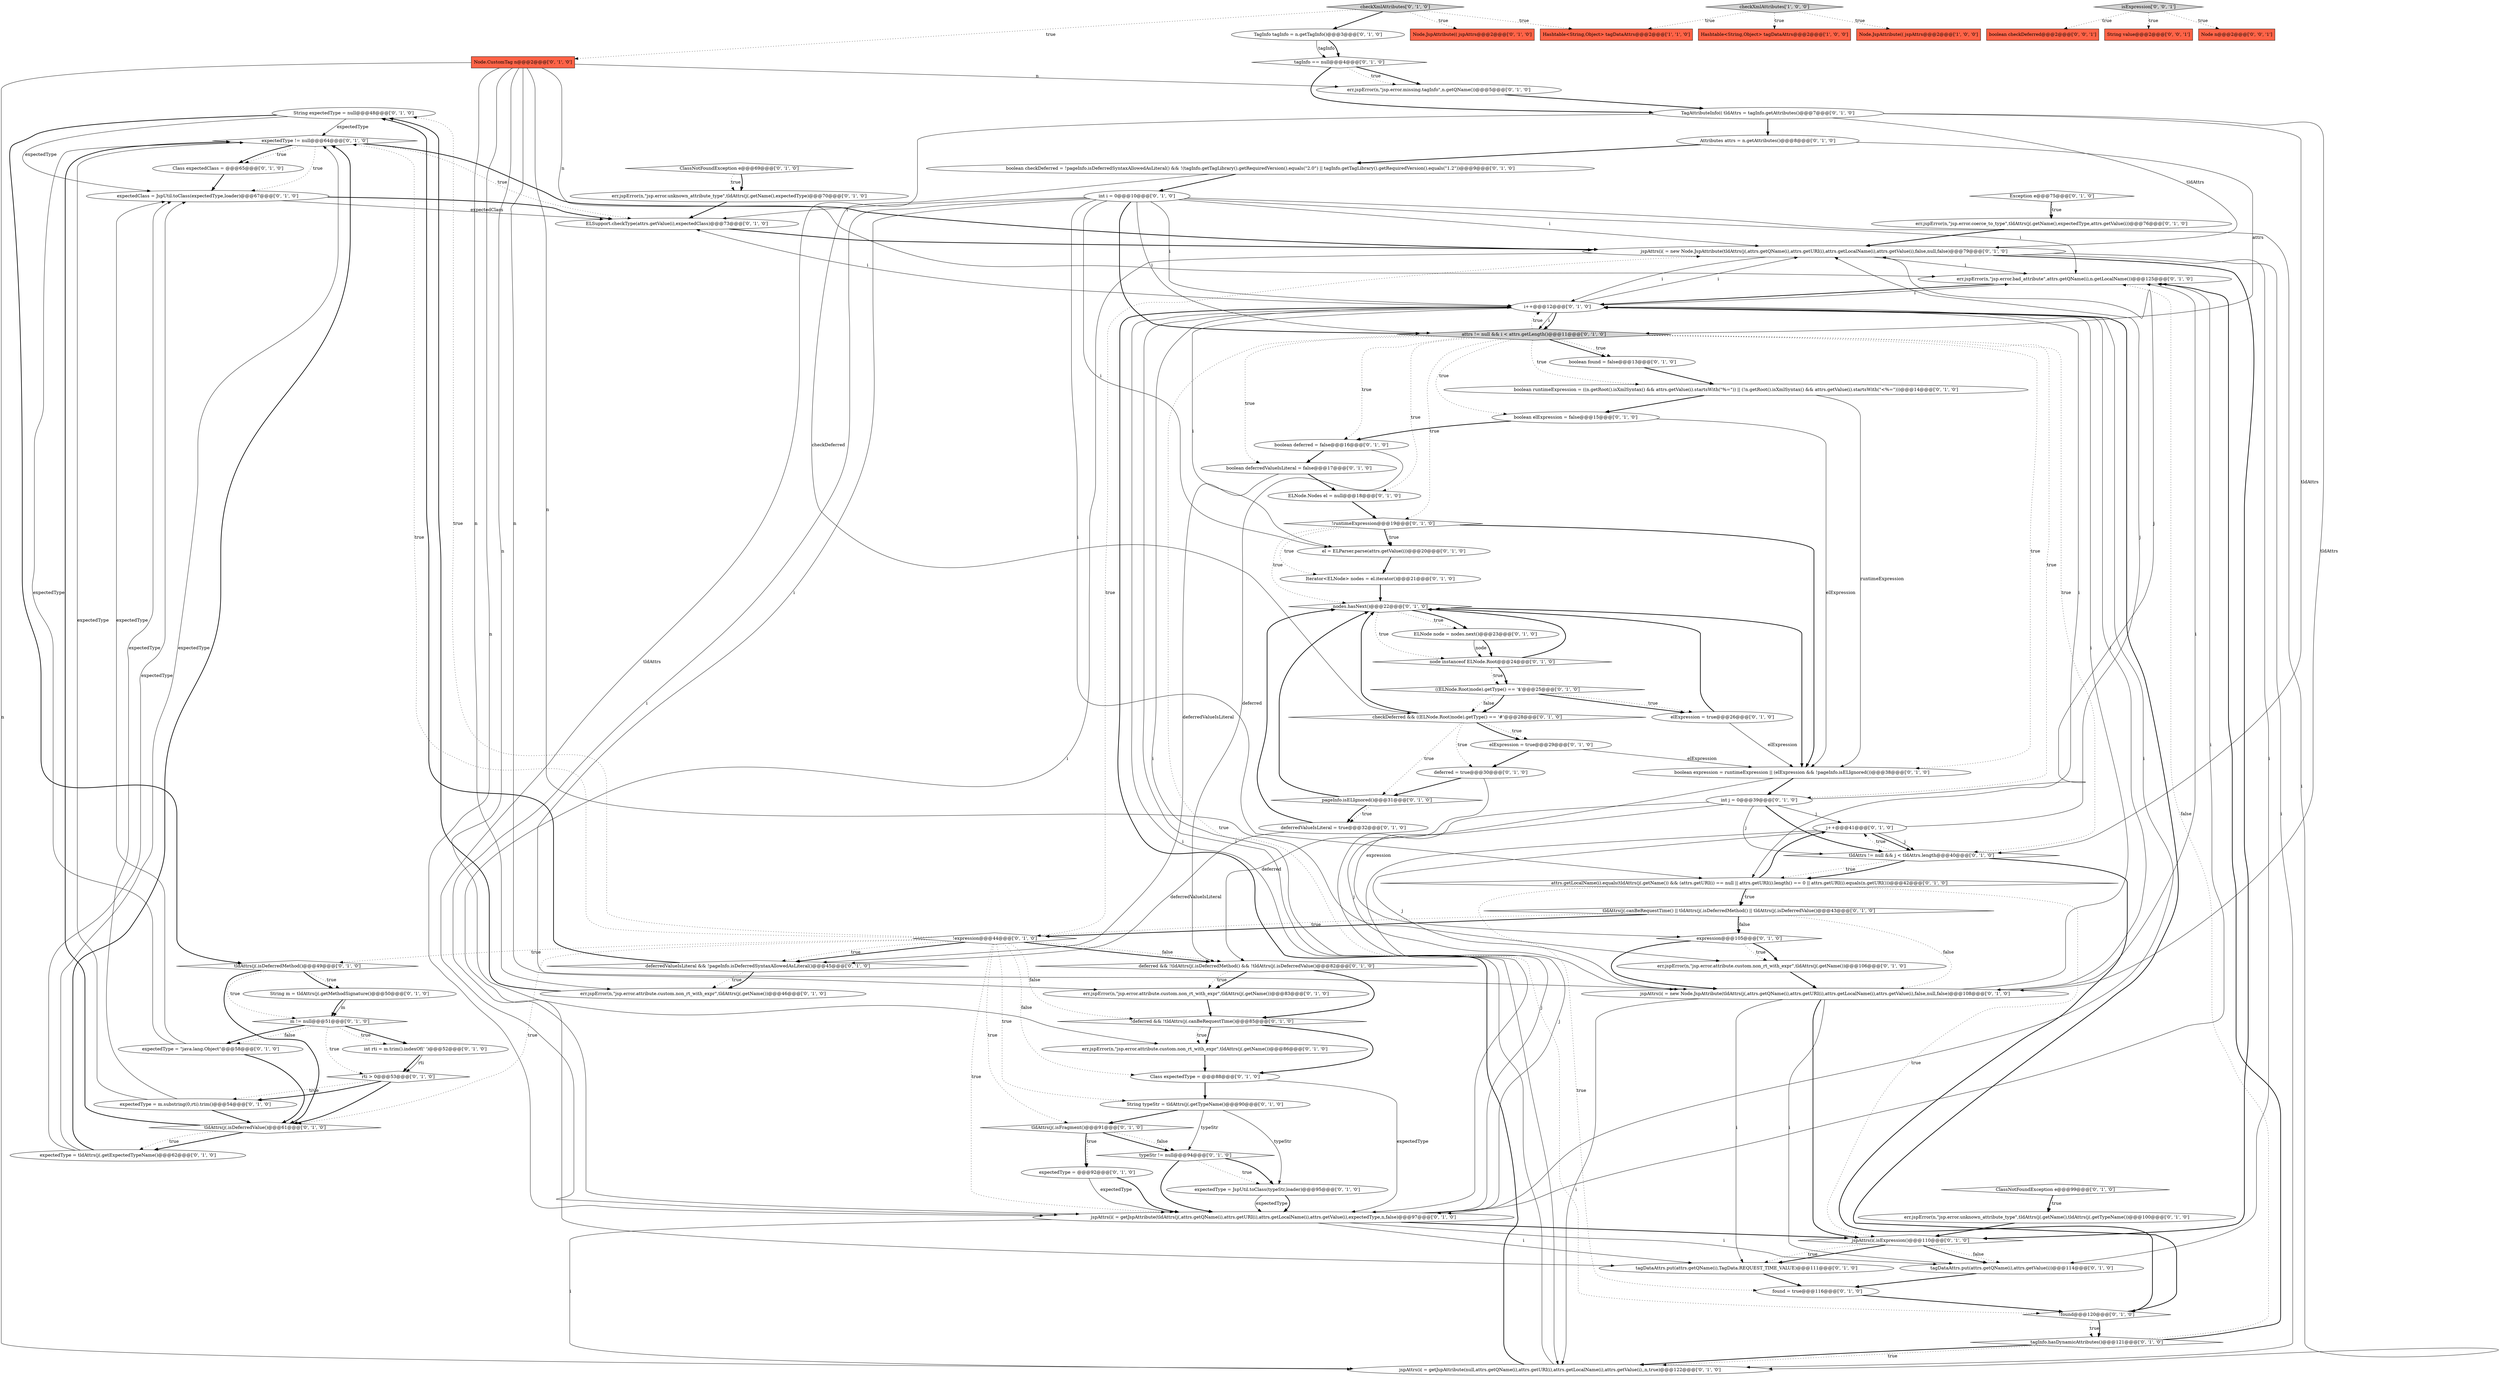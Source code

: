 digraph {
73 [style = filled, label = "String expectedType = null@@@48@@@['0', '1', '0']", fillcolor = white, shape = ellipse image = "AAA0AAABBB2BBB"];
60 [style = filled, label = "Node.CustomTag n@@@2@@@['0', '1', '0']", fillcolor = tomato, shape = box image = "AAA0AAABBB2BBB"];
88 [style = filled, label = "boolean checkDeferred@@@2@@@['0', '0', '1']", fillcolor = tomato, shape = box image = "AAA0AAABBB3BBB"];
11 [style = filled, label = "String typeStr = tldAttrs(j(.getTypeName()@@@90@@@['0', '1', '0']", fillcolor = white, shape = ellipse image = "AAA0AAABBB2BBB"];
0 [style = filled, label = "checkXmlAttributes['1', '0', '0']", fillcolor = lightgray, shape = diamond image = "AAA0AAABBB1BBB"];
72 [style = filled, label = "el = ELParser.parse(attrs.getValue(i))@@@20@@@['0', '1', '0']", fillcolor = white, shape = ellipse image = "AAA0AAABBB2BBB"];
83 [style = filled, label = "String m = tldAttrs(j(.getMethodSignature()@@@50@@@['0', '1', '0']", fillcolor = white, shape = ellipse image = "AAA0AAABBB2BBB"];
23 [style = filled, label = "checkXmlAttributes['0', '1', '0']", fillcolor = lightgray, shape = diamond image = "AAA0AAABBB2BBB"];
51 [style = filled, label = "ELNode node = nodes.next()@@@23@@@['0', '1', '0']", fillcolor = white, shape = ellipse image = "AAA1AAABBB2BBB"];
84 [style = filled, label = "tldAttrs(j(.isFragment()@@@91@@@['0', '1', '0']", fillcolor = white, shape = diamond image = "AAA0AAABBB2BBB"];
77 [style = filled, label = "err.jspError(n,\"jsp.error.coerce_to_type\",tldAttrs(j(.getName(),expectedType,attrs.getValue(i))@@@76@@@['0', '1', '0']", fillcolor = white, shape = ellipse image = "AAA0AAABBB2BBB"];
59 [style = filled, label = "int i = 0@@@10@@@['0', '1', '0']", fillcolor = white, shape = ellipse image = "AAA0AAABBB2BBB"];
5 [style = filled, label = "tagInfo.hasDynamicAttributes()@@@121@@@['0', '1', '0']", fillcolor = white, shape = diamond image = "AAA0AAABBB2BBB"];
2 [style = filled, label = "Hashtable<String,Object> tagDataAttrs@@@2@@@['1', '0', '0']", fillcolor = tomato, shape = box image = "AAA0AAABBB1BBB"];
22 [style = filled, label = "err.jspError(n,\"jsp.error.bad_attribute\",attrs.getQName(i),n.getLocalName())@@@125@@@['0', '1', '0']", fillcolor = white, shape = ellipse image = "AAA0AAABBB2BBB"];
30 [style = filled, label = "m != null@@@51@@@['0', '1', '0']", fillcolor = white, shape = diamond image = "AAA0AAABBB2BBB"];
38 [style = filled, label = "checkDeferred && ((ELNode.Root)node).getType() == '#'@@@28@@@['0', '1', '0']", fillcolor = white, shape = diamond image = "AAA1AAABBB2BBB"];
42 [style = filled, label = "err.jspError(n,\"jsp.error.unknown_attribute_type\",tldAttrs(j(.getName(),expectedType)@@@70@@@['0', '1', '0']", fillcolor = white, shape = ellipse image = "AAA0AAABBB2BBB"];
79 [style = filled, label = "expectedType = \"java.lang.Object\"@@@58@@@['0', '1', '0']", fillcolor = white, shape = ellipse image = "AAA0AAABBB2BBB"];
24 [style = filled, label = "Iterator<ELNode> nodes = el.iterator()@@@21@@@['0', '1', '0']", fillcolor = white, shape = ellipse image = "AAA1AAABBB2BBB"];
25 [style = filled, label = "pageInfo.isELIgnored()@@@31@@@['0', '1', '0']", fillcolor = white, shape = diamond image = "AAA0AAABBB2BBB"];
70 [style = filled, label = "err.jspError(n,\"jsp.error.attribute.custom.non_rt_with_expr\",tldAttrs(j(.getName())@@@83@@@['0', '1', '0']", fillcolor = white, shape = ellipse image = "AAA0AAABBB2BBB"];
28 [style = filled, label = "elExpression = true@@@29@@@['0', '1', '0']", fillcolor = white, shape = ellipse image = "AAA1AAABBB2BBB"];
75 [style = filled, label = "!expression@@@44@@@['0', '1', '0']", fillcolor = white, shape = diamond image = "AAA1AAABBB2BBB"];
21 [style = filled, label = "nodes.hasNext()@@@22@@@['0', '1', '0']", fillcolor = white, shape = diamond image = "AAA1AAABBB2BBB"];
12 [style = filled, label = "boolean deferred = false@@@16@@@['0', '1', '0']", fillcolor = white, shape = ellipse image = "AAA0AAABBB2BBB"];
62 [style = filled, label = "expectedType != null@@@64@@@['0', '1', '0']", fillcolor = white, shape = diamond image = "AAA0AAABBB2BBB"];
10 [style = filled, label = "tagInfo == null@@@4@@@['0', '1', '0']", fillcolor = white, shape = diamond image = "AAA0AAABBB2BBB"];
89 [style = filled, label = "isExpression['0', '0', '1']", fillcolor = lightgray, shape = diamond image = "AAA0AAABBB3BBB"];
14 [style = filled, label = "expectedType = m.substring(0,rti).trim()@@@54@@@['0', '1', '0']", fillcolor = white, shape = ellipse image = "AAA0AAABBB2BBB"];
27 [style = filled, label = "expectedType = JspUtil.toClass(typeStr,loader)@@@95@@@['0', '1', '0']", fillcolor = white, shape = ellipse image = "AAA0AAABBB2BBB"];
65 [style = filled, label = "TagInfo tagInfo = n.getTagInfo()@@@3@@@['0', '1', '0']", fillcolor = white, shape = ellipse image = "AAA0AAABBB2BBB"];
66 [style = filled, label = "i++@@@12@@@['0', '1', '0']", fillcolor = white, shape = ellipse image = "AAA0AAABBB2BBB"];
17 [style = filled, label = "((ELNode.Root)node).getType() == '$'@@@25@@@['0', '1', '0']", fillcolor = white, shape = diamond image = "AAA1AAABBB2BBB"];
39 [style = filled, label = "boolean found = false@@@13@@@['0', '1', '0']", fillcolor = white, shape = ellipse image = "AAA0AAABBB2BBB"];
8 [style = filled, label = "node instanceof ELNode.Root@@@24@@@['0', '1', '0']", fillcolor = white, shape = diamond image = "AAA1AAABBB2BBB"];
50 [style = filled, label = "Node.JspAttribute(( jspAttrs@@@2@@@['0', '1', '0']", fillcolor = tomato, shape = box image = "AAA0AAABBB2BBB"];
37 [style = filled, label = "deferred = true@@@30@@@['0', '1', '0']", fillcolor = white, shape = ellipse image = "AAA0AAABBB2BBB"];
57 [style = filled, label = "elExpression = true@@@26@@@['0', '1', '0']", fillcolor = white, shape = ellipse image = "AAA1AAABBB2BBB"];
18 [style = filled, label = "err.jspError(n,\"jsp.error.attribute.custom.non_rt_with_expr\",tldAttrs(j(.getName())@@@106@@@['0', '1', '0']", fillcolor = white, shape = ellipse image = "AAA0AAABBB2BBB"];
31 [style = filled, label = "Exception e@@@75@@@['0', '1', '0']", fillcolor = white, shape = diamond image = "AAA0AAABBB2BBB"];
49 [style = filled, label = "typeStr != null@@@94@@@['0', '1', '0']", fillcolor = white, shape = diamond image = "AAA0AAABBB2BBB"];
82 [style = filled, label = "!runtimeExpression@@@19@@@['0', '1', '0']", fillcolor = white, shape = diamond image = "AAA0AAABBB2BBB"];
26 [style = filled, label = "jspAttrs(i(.isExpression()@@@110@@@['0', '1', '0']", fillcolor = white, shape = diamond image = "AAA0AAABBB2BBB"];
68 [style = filled, label = "!found@@@120@@@['0', '1', '0']", fillcolor = white, shape = diamond image = "AAA0AAABBB2BBB"];
35 [style = filled, label = "!deferred && !tldAttrs(j(.canBeRequestTime()@@@85@@@['0', '1', '0']", fillcolor = white, shape = diamond image = "AAA0AAABBB2BBB"];
86 [style = filled, label = "err.jspError(n,\"jsp.error.unknown_attribute_type\",tldAttrs(j(.getName(),tldAttrs(j(.getTypeName())@@@100@@@['0', '1', '0']", fillcolor = white, shape = ellipse image = "AAA0AAABBB2BBB"];
3 [style = filled, label = "Hashtable<String,Object> tagDataAttrs@@@2@@@['1', '1', '0']", fillcolor = tomato, shape = box image = "AAA0AAABBB1BBB"];
87 [style = filled, label = "String value@@@2@@@['0', '0', '1']", fillcolor = tomato, shape = box image = "AAA0AAABBB3BBB"];
40 [style = filled, label = "deferredValueIsLiteral = true@@@32@@@['0', '1', '0']", fillcolor = white, shape = ellipse image = "AAA0AAABBB2BBB"];
63 [style = filled, label = "ClassNotFoundException e@@@69@@@['0', '1', '0']", fillcolor = white, shape = diamond image = "AAA0AAABBB2BBB"];
9 [style = filled, label = "expectedType = @@@92@@@['0', '1', '0']", fillcolor = white, shape = ellipse image = "AAA0AAABBB2BBB"];
58 [style = filled, label = "tagDataAttrs.put(attrs.getQName(i),attrs.getValue(i))@@@114@@@['0', '1', '0']", fillcolor = white, shape = ellipse image = "AAA0AAABBB2BBB"];
43 [style = filled, label = "deferred && !tldAttrs(j(.isDeferredMethod() && !tldAttrs(j(.isDeferredValue()@@@82@@@['0', '1', '0']", fillcolor = white, shape = diamond image = "AAA0AAABBB2BBB"];
46 [style = filled, label = "int rti = m.trim().indexOf(' ')@@@52@@@['0', '1', '0']", fillcolor = white, shape = ellipse image = "AAA0AAABBB2BBB"];
55 [style = filled, label = "ClassNotFoundException e@@@99@@@['0', '1', '0']", fillcolor = white, shape = diamond image = "AAA0AAABBB2BBB"];
78 [style = filled, label = "Class expectedType = @@@88@@@['0', '1', '0']", fillcolor = white, shape = ellipse image = "AAA0AAABBB2BBB"];
81 [style = filled, label = "expression@@@105@@@['0', '1', '0']", fillcolor = white, shape = diamond image = "AAA0AAABBB2BBB"];
15 [style = filled, label = "Class expectedClass = @@@65@@@['0', '1', '0']", fillcolor = white, shape = ellipse image = "AAA0AAABBB2BBB"];
45 [style = filled, label = "boolean elExpression = false@@@15@@@['0', '1', '0']", fillcolor = white, shape = ellipse image = "AAA0AAABBB2BBB"];
85 [style = filled, label = "attrs != null && i < attrs.getLength()@@@11@@@['0', '1', '0']", fillcolor = lightgray, shape = diamond image = "AAA0AAABBB2BBB"];
6 [style = filled, label = "err.jspError(n,\"jsp.error.attribute.custom.non_rt_with_expr\",tldAttrs(j(.getName())@@@46@@@['0', '1', '0']", fillcolor = white, shape = ellipse image = "AAA0AAABBB2BBB"];
1 [style = filled, label = "Node.JspAttribute(( jspAttrs@@@2@@@['1', '0', '0']", fillcolor = tomato, shape = box image = "AAA0AAABBB1BBB"];
20 [style = filled, label = "tldAttrs(j(.isDeferredMethod()@@@49@@@['0', '1', '0']", fillcolor = white, shape = diamond image = "AAA0AAABBB2BBB"];
54 [style = filled, label = "expectedClass = JspUtil.toClass(expectedType,loader)@@@67@@@['0', '1', '0']", fillcolor = white, shape = ellipse image = "AAA0AAABBB2BBB"];
67 [style = filled, label = "tldAttrs(j(.isDeferredValue()@@@61@@@['0', '1', '0']", fillcolor = white, shape = diamond image = "AAA0AAABBB2BBB"];
74 [style = filled, label = "rti > 0@@@53@@@['0', '1', '0']", fillcolor = white, shape = diamond image = "AAA0AAABBB2BBB"];
80 [style = filled, label = "boolean checkDeferred = !pageInfo.isDeferredSyntaxAllowedAsLiteral() && !(tagInfo.getTagLibrary().getRequiredVersion().equals(\"2.0\") || tagInfo.getTagLibrary().getRequiredVersion().equals(\"1.2\"))@@@9@@@['0', '1', '0']", fillcolor = white, shape = ellipse image = "AAA1AAABBB2BBB"];
48 [style = filled, label = "jspAttrs(i( = getJspAttribute(tldAttrs(j(,attrs.getQName(i),attrs.getURI(i),attrs.getLocalName(i),attrs.getValue(i),expectedType,n,false)@@@97@@@['0', '1', '0']", fillcolor = white, shape = ellipse image = "AAA0AAABBB2BBB"];
13 [style = filled, label = "ELSupport.checkType(attrs.getValue(i),expectedClass)@@@73@@@['0', '1', '0']", fillcolor = white, shape = ellipse image = "AAA0AAABBB2BBB"];
69 [style = filled, label = "j++@@@41@@@['0', '1', '0']", fillcolor = white, shape = ellipse image = "AAA1AAABBB2BBB"];
32 [style = filled, label = "TagAttributeInfo(( tldAttrs = tagInfo.getAttributes()@@@7@@@['0', '1', '0']", fillcolor = white, shape = ellipse image = "AAA0AAABBB2BBB"];
19 [style = filled, label = "attrs.getLocalName(i).equals(tldAttrs(j(.getName()) && (attrs.getURI(i) == null || attrs.getURI(i).length() == 0 || attrs.getURI(i).equals(n.getURI()))@@@42@@@['0', '1', '0']", fillcolor = white, shape = diamond image = "AAA1AAABBB2BBB"];
53 [style = filled, label = "Attributes attrs = n.getAttributes()@@@8@@@['0', '1', '0']", fillcolor = white, shape = ellipse image = "AAA0AAABBB2BBB"];
44 [style = filled, label = "int j = 0@@@39@@@['0', '1', '0']", fillcolor = white, shape = ellipse image = "AAA1AAABBB2BBB"];
36 [style = filled, label = "jspAttrs(i( = new Node.JspAttribute(tldAttrs(j(,attrs.getQName(i),attrs.getURI(i),attrs.getLocalName(i),attrs.getValue(i),false,null,false)@@@108@@@['0', '1', '0']", fillcolor = white, shape = ellipse image = "AAA0AAABBB2BBB"];
64 [style = filled, label = "tagDataAttrs.put(attrs.getQName(i),TagData.REQUEST_TIME_VALUE)@@@111@@@['0', '1', '0']", fillcolor = white, shape = ellipse image = "AAA0AAABBB2BBB"];
34 [style = filled, label = "found = true@@@116@@@['0', '1', '0']", fillcolor = white, shape = ellipse image = "AAA0AAABBB2BBB"];
71 [style = filled, label = "ELNode.Nodes el = null@@@18@@@['0', '1', '0']", fillcolor = white, shape = ellipse image = "AAA0AAABBB2BBB"];
47 [style = filled, label = "expectedType = tldAttrs(j(.getExpectedTypeName()@@@62@@@['0', '1', '0']", fillcolor = white, shape = ellipse image = "AAA0AAABBB2BBB"];
90 [style = filled, label = "Node n@@@2@@@['0', '0', '1']", fillcolor = tomato, shape = box image = "AAA0AAABBB3BBB"];
52 [style = filled, label = "err.jspError(n,\"jsp.error.attribute.custom.non_rt_with_expr\",tldAttrs(j(.getName())@@@86@@@['0', '1', '0']", fillcolor = white, shape = ellipse image = "AAA0AAABBB2BBB"];
16 [style = filled, label = "boolean runtimeExpression = ((n.getRoot().isXmlSyntax() && attrs.getValue(i).startsWith(\"%=\")) || (!n.getRoot().isXmlSyntax() && attrs.getValue(i).startsWith(\"<%=\")))@@@14@@@['0', '1', '0']", fillcolor = white, shape = ellipse image = "AAA0AAABBB2BBB"];
76 [style = filled, label = "deferredValueIsLiteral && !pageInfo.isDeferredSyntaxAllowedAsLiteral()@@@45@@@['0', '1', '0']", fillcolor = white, shape = diamond image = "AAA1AAABBB2BBB"];
56 [style = filled, label = "jspAttrs(i( = new Node.JspAttribute(tldAttrs(j(,attrs.getQName(i),attrs.getURI(i),attrs.getLocalName(i),attrs.getValue(i),false,null,false)@@@79@@@['0', '1', '0']", fillcolor = white, shape = ellipse image = "AAA0AAABBB2BBB"];
29 [style = filled, label = "boolean deferredValueIsLiteral = false@@@17@@@['0', '1', '0']", fillcolor = white, shape = ellipse image = "AAA0AAABBB2BBB"];
41 [style = filled, label = "boolean expression = runtimeExpression || (elExpression && !pageInfo.isELIgnored())@@@38@@@['0', '1', '0']", fillcolor = white, shape = ellipse image = "AAA1AAABBB2BBB"];
33 [style = filled, label = "tldAttrs != null && j < tldAttrs.length@@@40@@@['0', '1', '0']", fillcolor = white, shape = diamond image = "AAA1AAABBB2BBB"];
7 [style = filled, label = "jspAttrs(i( = getJspAttribute(null,attrs.getQName(i),attrs.getURI(i),attrs.getLocalName(i),attrs.getValue(i),,n,true)@@@122@@@['0', '1', '0']", fillcolor = white, shape = ellipse image = "AAA0AAABBB2BBB"];
61 [style = filled, label = "tldAttrs(j(.canBeRequestTime() || tldAttrs(j(.isDeferredMethod() || tldAttrs(j(.isDeferredValue()@@@43@@@['0', '1', '0']", fillcolor = white, shape = diamond image = "AAA1AAABBB2BBB"];
4 [style = filled, label = "err.jspError(n,\"jsp.error.missing.tagInfo\",n.getQName())@@@5@@@['0', '1', '0']", fillcolor = white, shape = ellipse image = "AAA0AAABBB2BBB"];
61->81 [style = dotted, label="false"];
26->58 [style = dotted, label="false"];
60->52 [style = solid, label="n"];
37->43 [style = solid, label="deferred"];
24->21 [style = bold, label=""];
12->43 [style = solid, label="deferred"];
44->56 [style = solid, label="j"];
66->7 [style = solid, label="i"];
82->21 [style = dotted, label="true"];
59->36 [style = solid, label="i"];
40->76 [style = solid, label="deferredValueIsLiteral"];
31->77 [style = dotted, label="true"];
53->80 [style = bold, label=""];
43->70 [style = bold, label=""];
59->19 [style = solid, label="i"];
85->33 [style = dotted, label="true"];
60->70 [style = solid, label="n"];
65->10 [style = solid, label="tagInfo"];
20->67 [style = bold, label=""];
23->65 [style = bold, label=""];
15->54 [style = bold, label=""];
76->6 [style = dotted, label="true"];
46->74 [style = bold, label=""];
51->8 [style = bold, label=""];
68->5 [style = dotted, label="true"];
59->85 [style = bold, label=""];
21->51 [style = dotted, label="true"];
59->7 [style = solid, label="i"];
14->54 [style = solid, label="expectedType"];
45->41 [style = solid, label="elExpression"];
83->30 [style = solid, label="m"];
68->66 [style = bold, label=""];
44->48 [style = solid, label="j"];
80->59 [style = bold, label=""];
75->20 [style = dotted, label="true"];
57->21 [style = bold, label=""];
65->10 [style = bold, label=""];
60->22 [style = solid, label="n"];
21->51 [style = bold, label=""];
22->66 [style = bold, label=""];
74->14 [style = dotted, label="true"];
60->4 [style = solid, label="n"];
67->47 [style = dotted, label="true"];
16->45 [style = bold, label=""];
35->52 [style = bold, label=""];
66->36 [style = solid, label="i"];
78->11 [style = bold, label=""];
23->3 [style = dotted, label="true"];
45->12 [style = bold, label=""];
36->66 [style = solid, label="i"];
19->69 [style = bold, label=""];
60->6 [style = solid, label="n"];
20->83 [style = dotted, label="true"];
64->34 [style = bold, label=""];
7->66 [style = bold, label=""];
0->1 [style = dotted, label="true"];
38->28 [style = bold, label=""];
61->81 [style = bold, label=""];
66->22 [style = solid, label="i"];
56->64 [style = solid, label="i"];
66->19 [style = solid, label="i"];
32->36 [style = solid, label="tldAttrs"];
41->44 [style = bold, label=""];
62->13 [style = dotted, label="true"];
75->67 [style = dotted, label="true"];
39->16 [style = bold, label=""];
69->33 [style = bold, label=""];
5->22 [style = dotted, label="false"];
33->69 [style = dotted, label="true"];
32->53 [style = bold, label=""];
75->11 [style = dotted, label="true"];
62->56 [style = bold, label=""];
60->7 [style = solid, label="n"];
75->43 [style = bold, label=""];
66->85 [style = solid, label="i"];
9->48 [style = solid, label="expectedType"];
48->7 [style = solid, label="i"];
68->5 [style = bold, label=""];
14->67 [style = bold, label=""];
66->48 [style = solid, label="i"];
72->24 [style = bold, label=""];
70->35 [style = bold, label=""];
48->66 [style = solid, label="i"];
54->13 [style = bold, label=""];
25->21 [style = bold, label=""];
31->77 [style = bold, label=""];
56->58 [style = solid, label="i"];
36->58 [style = solid, label="i"];
61->75 [style = bold, label=""];
75->62 [style = dotted, label="true"];
36->64 [style = solid, label="i"];
85->39 [style = bold, label=""];
75->76 [style = bold, label=""];
10->4 [style = bold, label=""];
59->56 [style = solid, label="i"];
69->36 [style = solid, label="j"];
17->57 [style = bold, label=""];
81->18 [style = dotted, label="true"];
59->72 [style = solid, label="i"];
38->28 [style = dotted, label="true"];
11->84 [style = bold, label=""];
43->70 [style = dotted, label="true"];
20->30 [style = dotted, label="true"];
85->45 [style = dotted, label="true"];
44->33 [style = solid, label="j"];
12->29 [style = bold, label=""];
82->24 [style = dotted, label="true"];
85->68 [style = dotted, label="true"];
7->66 [style = solid, label="i"];
63->42 [style = bold, label=""];
5->22 [style = bold, label=""];
73->54 [style = solid, label="expectedType"];
17->38 [style = dotted, label="false"];
62->54 [style = dotted, label="true"];
59->48 [style = solid, label="i"];
48->22 [style = solid, label="i"];
84->9 [style = dotted, label="true"];
6->73 [style = bold, label=""];
84->49 [style = dotted, label="false"];
47->62 [style = bold, label=""];
59->66 [style = solid, label="i"];
81->18 [style = bold, label=""];
51->8 [style = solid, label="node"];
75->73 [style = dotted, label="true"];
5->7 [style = bold, label=""];
59->22 [style = solid, label="i"];
67->62 [style = bold, label=""];
56->22 [style = solid, label="i"];
0->2 [style = dotted, label="true"];
47->54 [style = solid, label="expectedType"];
17->57 [style = dotted, label="true"];
60->48 [style = solid, label="n"];
69->33 [style = solid, label="j"];
49->27 [style = dotted, label="true"];
83->30 [style = bold, label=""];
85->16 [style = dotted, label="true"];
59->13 [style = solid, label="i"];
14->62 [style = solid, label="expectedType"];
30->46 [style = bold, label=""];
89->88 [style = dotted, label="true"];
28->41 [style = solid, label="elExpression"];
60->18 [style = solid, label="n"];
33->19 [style = dotted, label="true"];
78->48 [style = solid, label="expectedType"];
32->56 [style = solid, label="tldAttrs"];
59->85 [style = solid, label="i"];
75->56 [style = dotted, label="true"];
0->3 [style = dotted, label="true"];
71->82 [style = bold, label=""];
85->71 [style = dotted, label="true"];
32->33 [style = solid, label="tldAttrs"];
75->78 [style = dotted, label="false"];
35->52 [style = dotted, label="true"];
42->13 [style = bold, label=""];
79->67 [style = bold, label=""];
85->39 [style = dotted, label="true"];
74->67 [style = bold, label=""];
75->84 [style = dotted, label="true"];
75->48 [style = dotted, label="true"];
8->21 [style = bold, label=""];
85->41 [style = dotted, label="true"];
55->86 [style = bold, label=""];
75->76 [style = dotted, label="true"];
81->36 [style = bold, label=""];
75->35 [style = dotted, label="false"];
38->21 [style = bold, label=""];
33->68 [style = bold, label=""];
43->35 [style = bold, label=""];
11->49 [style = solid, label="typeStr"];
76->73 [style = bold, label=""];
73->20 [style = bold, label=""];
82->72 [style = dotted, label="true"];
30->79 [style = dotted, label="false"];
19->61 [style = dotted, label="true"];
25->40 [style = dotted, label="true"];
41->81 [style = solid, label="expression"];
85->66 [style = dotted, label="true"];
29->76 [style = solid, label="deferredValueIsLiteral"];
30->79 [style = bold, label=""];
29->71 [style = bold, label=""];
66->56 [style = solid, label="i"];
86->26 [style = bold, label=""];
62->15 [style = dotted, label="true"];
34->68 [style = bold, label=""];
21->8 [style = dotted, label="true"];
55->86 [style = dotted, label="true"];
67->47 [style = bold, label=""];
48->58 [style = solid, label="i"];
49->48 [style = bold, label=""];
66->13 [style = solid, label="i"];
61->75 [style = dotted, label="true"];
38->37 [style = dotted, label="true"];
66->85 [style = bold, label=""];
89->90 [style = dotted, label="true"];
11->27 [style = solid, label="typeStr"];
35->78 [style = bold, label=""];
8->17 [style = dotted, label="true"];
19->26 [style = dotted, label="true"];
25->40 [style = bold, label=""];
56->26 [style = bold, label=""];
21->41 [style = bold, label=""];
30->74 [style = dotted, label="true"];
76->6 [style = bold, label=""];
74->14 [style = bold, label=""];
69->56 [style = solid, label="j"];
38->25 [style = dotted, label="true"];
30->46 [style = dotted, label="true"];
63->42 [style = dotted, label="true"];
23->50 [style = dotted, label="true"];
79->54 [style = solid, label="expectedType"];
49->27 [style = bold, label=""];
26->64 [style = bold, label=""];
56->7 [style = solid, label="i"];
80->38 [style = solid, label="checkDeferred"];
10->32 [style = bold, label=""];
66->72 [style = solid, label="i"];
13->56 [style = bold, label=""];
85->12 [style = dotted, label="true"];
27->48 [style = bold, label=""];
26->58 [style = bold, label=""];
84->9 [style = bold, label=""];
44->36 [style = solid, label="j"];
17->38 [style = bold, label=""];
4->32 [style = bold, label=""];
62->15 [style = bold, label=""];
56->66 [style = solid, label="i"];
82->72 [style = bold, label=""];
5->7 [style = dotted, label="true"];
9->48 [style = bold, label=""];
8->17 [style = bold, label=""];
44->69 [style = solid, label="j"];
73->62 [style = solid, label="expectedType"];
40->21 [style = bold, label=""];
20->83 [style = bold, label=""];
19->61 [style = bold, label=""];
46->74 [style = solid, label="rti"];
32->48 [style = solid, label="tldAttrs"];
48->26 [style = bold, label=""];
75->43 [style = dotted, label="false"];
85->82 [style = dotted, label="true"];
69->48 [style = solid, label="j"];
27->48 [style = solid, label="expectedType"];
10->4 [style = dotted, label="true"];
26->64 [style = dotted, label="true"];
79->62 [style = solid, label="expectedType"];
47->62 [style = solid, label="expectedType"];
36->7 [style = solid, label="i"];
28->37 [style = bold, label=""];
57->41 [style = solid, label="elExpression"];
36->26 [style = bold, label=""];
77->56 [style = bold, label=""];
52->78 [style = bold, label=""];
89->87 [style = dotted, label="true"];
85->44 [style = dotted, label="true"];
85->29 [style = dotted, label="true"];
33->19 [style = bold, label=""];
36->22 [style = solid, label="i"];
84->49 [style = bold, label=""];
61->36 [style = dotted, label="false"];
18->36 [style = bold, label=""];
53->85 [style = solid, label="attrs"];
44->33 [style = bold, label=""];
48->64 [style = solid, label="i"];
82->41 [style = bold, label=""];
37->25 [style = bold, label=""];
16->41 [style = solid, label="runtimeExpression"];
23->60 [style = dotted, label="true"];
54->13 [style = solid, label="expectedClass"];
19->34 [style = dotted, label="true"];
58->34 [style = bold, label=""];
}
